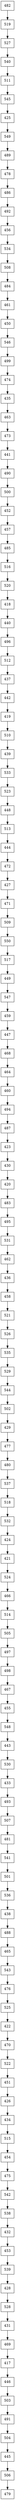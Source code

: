 digraph G {
  node [shape=record];
  node0 [label="{482}"];
  node0 -> node1;
  node1 [label="{519}"];
  node1 -> node2;
  node2 [label="{527}"];
  node2 -> node3;
  node3 [label="{540}"];
  node3 -> node4;
  node4 [label="{511}"];
  node4 -> node5;
  node5 [label="{545}"];
  node5 -> node6;
  node6 [label="{425}"];
  node6 -> node7;
  node7 [label="{549}"];
  node7 -> node8;
  node8 [label="{489}"];
  node8 -> node9;
  node9 [label="{478}"];
  node9 -> node10;
  node10 [label="{486}"];
  node10 -> node11;
  node11 [label="{492}"];
  node11 -> node12;
  node12 [label="{456}"];
  node12 -> node13;
  node13 [label="{534}"];
  node13 -> node14;
  node14 [label="{508}"];
  node14 -> node15;
  node15 [label="{484}"];
  node15 -> node16;
  node16 [label="{461}"];
  node16 -> node17;
  node17 [label="{450}"];
  node17 -> node18;
  node18 [label="{546}"];
  node18 -> node19;
  node19 [label="{499}"];
  node19 -> node20;
  node20 [label="{474}"];
  node20 -> node21;
  node21 [label="{435}"];
  node21 -> node22;
  node22 [label="{463}"];
  node22 -> node23;
  node23 [label="{473}"];
  node23 -> node24;
  node24 [label="{441}"];
  node24 -> node25;
  node25 [label="{490}"];
  node25 -> node26;
  node26 [label="{500}"];
  node26 -> node27;
  node27 [label="{452}"];
  node27 -> node28;
  node28 [label="{457}"];
  node28 -> node29;
  node29 [label="{485}"];
  node29 -> node30;
  node30 [label="{516}"];
  node30 -> node31;
  node31 [label="{520}"];
  node31 -> node32;
  node32 [label="{418}"];
  node32 -> node33;
  node33 [label="{440}"];
  node33 -> node34;
  node34 [label="{496}"];
  node34 -> node35;
  node35 [label="{512}"];
  node35 -> node36;
  node36 [label="{437}"];
  node36 -> node37;
  node37 [label="{442}"];
  node37 -> node38;
  node38 [label="{419}"];
  node38 -> node39;
  node39 [label="{510}"];
  node39 -> node40;
  node40 [label="{439}"];
  node40 -> node41;
  node41 [label="{533}"];
  node41 -> node42;
  node42 [label="{523}"];
  node42 -> node43;
  node43 [label="{448}"];
  node43 -> node44;
  node44 [label="{513}"];
  node44 -> node45;
  node45 [label="{444}"];
  node45 -> node46;
  node46 [label="{472}"];
  node46 -> node47;
  node47 [label="{427}"];
  node47 -> node48;
  node48 [label="{471}"];
  node48 -> node49;
  node49 [label="{509}"];
  node49 -> node50;
  node50 [label="{550}"];
  node50 -> node51;
  node51 [label="{517}"];
  node51 -> node52;
  node52 [label="{449}"];
  node52 -> node53;
  node53 [label="{547}"];
  node53 -> node54;
  node54 [label="{459}"];
  node54 -> node55;
  node55 [label="{447}"];
  node55 -> node56;
  node56 [label="{468}"];
  node56 -> node57;
  node57 [label="{464}"];
  node57 -> node58;
  node58 [label="{460}"];
  node58 -> node59;
  node59 [label="{494}"];
  node59 -> node60;
  node60 [label="{487}"];
  node60 -> node61;
  node61 [label="{423}"];
  node61 -> node62;
  node62 [label="{430}"];
  node62 -> node63;
  node63 [label="{420}"];
  node63 -> node64;
  node64 [label="{483}"];
  node64 -> node65;
  node65 [label="{495}"];
  node65 -> node66;
  node66 [label="{531}"];
  node66 -> node67;
  node67 [label="{462}"];
  node67 -> node68;
  node68 [label="{436}"];
  node68 -> node69;
  node69 [label="{458}"];
  node69 -> node70;
  node70 [label="{521}"];
  node70 -> node71;
  node71 [label="{526}"];
  node71 -> node72;
  node72 [label="{535}"];
  node72 -> node73;
  node73 [label="{529}"];
  node73 -> node74;
  node74 [label="{544}"];
  node74 -> node75;
  node75 [label="{502}"];
  node75 -> node76;
  node76 [label="{429}"];
  node76 -> node77;
  node77 [label="{477}"];
  node77 -> node78;
  node78 [label="{480}"];
  node78 -> node79;
  node79 [label="{537}"];
  node79 -> node80;
  node80 [label="{518}"];
  node80 -> node81;
  node81 [label="{532}"];
  node81 -> node82;
  node82 [label="{424}"];
  node82 -> node83;
  node83 [label="{421}"];
  node83 -> node84;
  node84 [label="{524}"];
  node84 -> node85;
  node85 [label="{466}"];
  node85 -> node86;
  node86 [label="{514}"];
  node86 -> node87;
  node87 [label="{505}"];
  node87 -> node88;
  node88 [label="{497}"];
  node88 -> node89;
  node89 [label="{498}"];
  node89 -> node90;
  node90 [label="{467}"];
  node90 -> node91;
  node91 [label="{455}"];
  node91 -> node92;
  node92 [label="{548}"];
  node92 -> node93;
  node93 [label="{443}"];
  node93 -> node94;
  node94 [label="{530}"];
  node94 -> node95;
  node95 [label="{433}"];
  node95 -> node96;
  node96 [label="{493}"];
  node96 -> node97;
  node97 [label="{507}"];
  node97 -> node98;
  node98 [label="{481}"];
  node98 -> node99;
  node99 [label="{541}"];
  node99 -> node100;
  node100 [label="{501}"];
  node100 -> node101;
  node101 [label="{536}"];
  node101 -> node102;
  node102 [label="{438}"];
  node102 -> node103;
  node103 [label="{488}"];
  node103 -> node104;
  node104 [label="{465}"];
  node104 -> node105;
  node105 [label="{543}"];
  node105 -> node106;
  node106 [label="{476}"];
  node106 -> node107;
  node107 [label="{525}"];
  node107 -> node108;
  node108 [label="{422}"];
  node108 -> node109;
  node109 [label="{470}"];
  node109 -> node110;
  node110 [label="{522}"];
  node110 -> node111;
  node111 [label="{451}"];
  node111 -> node112;
  node112 [label="{426}"];
  node112 -> node113;
  node113 [label="{434}"];
  node113 -> node114;
  node114 [label="{515}"];
  node114 -> node115;
  node115 [label="{454}"];
  node115 -> node116;
  node116 [label="{475}"];
  node116 -> node117;
  node117 [label="{542}"];
  node117 -> node118;
  node118 [label="{538}"];
  node118 -> node119;
  node119 [label="{432}"];
  node119 -> node120;
  node120 [label="{453}"];
  node120 -> node121;
  node121 [label="{539}"];
  node121 -> node122;
  node122 [label="{428}"];
  node122 -> node123;
  node123 [label="{528}"];
  node123 -> node124;
  node124 [label="{431}"];
  node124 -> node125;
  node125 [label="{469}"];
  node125 -> node126;
  node126 [label="{417}"];
  node126 -> node127;
  node127 [label="{446}"];
  node127 -> node128;
  node128 [label="{503}"];
  node128 -> node129;
  node129 [label="{491}"];
  node129 -> node130;
  node130 [label="{504}"];
  node130 -> node131;
  node131 [label="{445}"];
  node131 -> node132;
  node132 [label="{506}"];
  node132 -> node133;
  node133 [label="{479}"];
}

